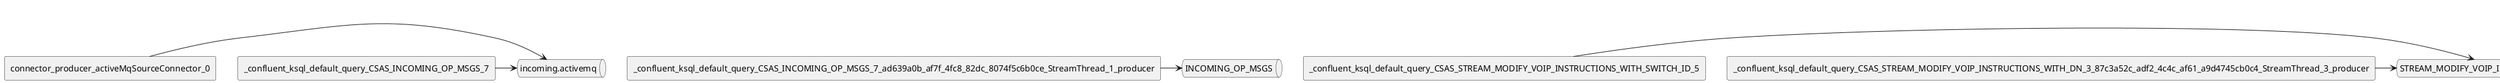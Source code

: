 @startuml
rectangle connector_producer_activeMqSourceConnector_0
queue incoming.activemq
rectangle _confluent_ksql_default_query_CSAS_INCOMING_OP_MSGS_7_ad639a0b_af7f_4fc8_82dc_8074f5c6b0ce_StreamThread_1_producer
queue INCOMING_OP_MSGS
rectangle _confluent_ksql_default_query_CSAS_INCOMING_OP_MSGS_7
queue incoming.activemq
rectangle _confluent_ksql_default_query_CSAS_STREAM_MODIFY_VOIP_INSTRUCTIONS_WITH_SWITCH_ID_5
queue STREAM_MODIFY_VOIP_INSTRUCTIONS_WITH_DN
rectangle connect_audit_es_sink
queue RAW_VOIP_INSTRUCTIONS
rectangle connect_audit_es_sink
queue modify.op.msgs
rectangle connect_audit_es_sink
queue AUDIT
rectangle connect_audit_es_sink
queue AUDIT
rectangle _confluent_ksql_default_query_CSAS_REKEYED_RAW_VOIP_INSTRUCTIONS_1
queue RAW_VOIP_INSTRUCTIONS
rectangle _confluent_ksql_default_query_CSAS_RAW_VOIP_INSTRUCTIONS_0
queue modify.op.msgs
rectangle _confluent_ksql_default_query_CSAS_RAW_VOIP_INSTRUCTIONS_0_d11c8416_0571_4569_b893_252d1cf6a4d9_StreamThread_3_producer
queue RAW_VOIP_INSTRUCTIONS
rectangle _confluent_ksql_default_query_CSAS_REKEYED_RAW_VOIP_INSTRUCTIONS_1_178addac_b4c0_48fa_b591_8d59cca7b6cc_StreamThread_1_producer
queue REKEYED_RAW_VOIP_INSTRUCTIONS
rectangle _confluent_ksql_default_query_CSAS_AUDIT_8_31162899_1403_49bf_bc2a_6d4349254f1f_StreamThread_3_producer
queue AUDIT
rectangle _confluent_ksql_default_query_CSAS_AUDIT_8
queue modify.op.msgs
rectangle _confluent_ksql_default_query_CSAS_STREAM_MODIFY_VOIP_INSTRUCTIONS_WITH_DN_3_87c3a52c_adf2_4c4c_af61_a9d4745cb0c4_StreamThread_3_producer
queue STREAM_MODIFY_VOIP_INSTRUCTIONS_WITH_DN
rectangle _confluent_ksql_default_query_CSAS_STREAM_MODIFY_VOIP_INSTRUCTIONS_WITH_DN_3
queue REKEYED_RAW_VOIP_INSTRUCTIONS
rectangle _confluent_ksql_default_query_InsertQuery_9_f220a050_796d_4a6f_8e57_40ebe6a445cc_StreamThread_3_producer
queue AUDIT
rectangle _confluent_ksql_default_query_InsertQuery_9
queue RAW_VOIP_INSTRUCTIONS
rectangle _confluent_ksql_default_query_CSAS_SINK_MODIFY_VOIP_INSTRUCTIONS_WITH_SWITCH_ID_6_40382c9c_5dd5_4c18_b748_efe4e5e3e965_StreamThread_1_producer
queue SINK_MODIFY_VOIP_INSTRUCTIONS_WITH_SWITCH_ID
rectangle _confluent_ksql_default_query_CSAS_SINK_MODIFY_VOIP_INSTRUCTIONS_WITH_SWITCH_ID_6
queue STREAM_MODIFY_VOIP_INSTRUCTIONS_WITH_SWITCH_ID
rectangle _confluent_ksql_default_query_InsertQuery_10_1a2759fb_ce0f_4608_99fe_4f8b2ed25d21_StreamThread_3_producer
queue AUDIT
rectangle _confluent_ksql_default_query_InsertQuery_10
queue SINK_MODIFY_VOIP_INSTRUCTIONS_WITH_SWITCH_ID
rectangle _confluent_ksql_default_query_CSAS_STREAM_MODIFY_VOIP_INSTRUCTIONS_WITH_SWITCH_ID_5_73185a9f_1ed6_4033_8507_1795e3368c4c_StreamThread_1_producer
queue STREAM_MODIFY_VOIP_INSTRUCTIONS_WITH_SWITCH_ID
rectangle connect_AMQSinkConnector
queue switch.modification.instructions
rectangle connect_audit_es_sink
queue SINK_MODIFY_VOIP_INSTRUCTIONS_WITH_SWITCH_ID
rectangle connect_audit_es_sink
queue AUDIT
connector_producer_activeMqSourceConnector_0->incoming.activemq
_confluent_ksql_default_query_CSAS_INCOMING_OP_MSGS_7_ad639a0b_af7f_4fc8_82dc_8074f5c6b0ce_StreamThread_1_producer->INCOMING_OP_MSGS
_confluent_ksql_default_query_CSAS_INCOMING_OP_MSGS_7->incoming.activemq
_confluent_ksql_default_query_CSAS_STREAM_MODIFY_VOIP_INSTRUCTIONS_WITH_SWITCH_ID_5->STREAM_MODIFY_VOIP_INSTRUCTIONS_WITH_DN
connect_audit_es_sink->RAW_VOIP_INSTRUCTIONS
connect_audit_es_sink->modify.op.msgs
connect_audit_es_sink->AUDIT
connect_audit_es_sink->AUDIT
_confluent_ksql_default_query_CSAS_REKEYED_RAW_VOIP_INSTRUCTIONS_1->RAW_VOIP_INSTRUCTIONS
_confluent_ksql_default_query_CSAS_RAW_VOIP_INSTRUCTIONS_0->modify.op.msgs
_confluent_ksql_default_query_CSAS_RAW_VOIP_INSTRUCTIONS_0_d11c8416_0571_4569_b893_252d1cf6a4d9_StreamThread_3_producer->RAW_VOIP_INSTRUCTIONS
_confluent_ksql_default_query_CSAS_REKEYED_RAW_VOIP_INSTRUCTIONS_1_178addac_b4c0_48fa_b591_8d59cca7b6cc_StreamThread_1_producer->REKEYED_RAW_VOIP_INSTRUCTIONS
_confluent_ksql_default_query_CSAS_AUDIT_8_31162899_1403_49bf_bc2a_6d4349254f1f_StreamThread_3_producer->AUDIT
_confluent_ksql_default_query_CSAS_AUDIT_8->modify.op.msgs
_confluent_ksql_default_query_CSAS_STREAM_MODIFY_VOIP_INSTRUCTIONS_WITH_DN_3_87c3a52c_adf2_4c4c_af61_a9d4745cb0c4_StreamThread_3_producer->STREAM_MODIFY_VOIP_INSTRUCTIONS_WITH_DN
_confluent_ksql_default_query_CSAS_STREAM_MODIFY_VOIP_INSTRUCTIONS_WITH_DN_3->REKEYED_RAW_VOIP_INSTRUCTIONS
_confluent_ksql_default_query_InsertQuery_9_f220a050_796d_4a6f_8e57_40ebe6a445cc_StreamThread_3_producer->AUDIT
_confluent_ksql_default_query_InsertQuery_9->RAW_VOIP_INSTRUCTIONS
_confluent_ksql_default_query_CSAS_SINK_MODIFY_VOIP_INSTRUCTIONS_WITH_SWITCH_ID_6_40382c9c_5dd5_4c18_b748_efe4e5e3e965_StreamThread_1_producer->SINK_MODIFY_VOIP_INSTRUCTIONS_WITH_SWITCH_ID
_confluent_ksql_default_query_CSAS_SINK_MODIFY_VOIP_INSTRUCTIONS_WITH_SWITCH_ID_6->STREAM_MODIFY_VOIP_INSTRUCTIONS_WITH_SWITCH_ID
_confluent_ksql_default_query_InsertQuery_10_1a2759fb_ce0f_4608_99fe_4f8b2ed25d21_StreamThread_3_producer->AUDIT
_confluent_ksql_default_query_InsertQuery_10->SINK_MODIFY_VOIP_INSTRUCTIONS_WITH_SWITCH_ID
_confluent_ksql_default_query_CSAS_STREAM_MODIFY_VOIP_INSTRUCTIONS_WITH_SWITCH_ID_5_73185a9f_1ed6_4033_8507_1795e3368c4c_StreamThread_1_producer->STREAM_MODIFY_VOIP_INSTRUCTIONS_WITH_SWITCH_ID
connect_AMQSinkConnector->switch.modification.instructions
connect_audit_es_sink->SINK_MODIFY_VOIP_INSTRUCTIONS_WITH_SWITCH_ID
connect_audit_es_sink->AUDIT
@enduml
